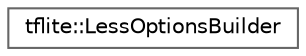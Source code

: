 digraph "Graphical Class Hierarchy"
{
 // LATEX_PDF_SIZE
  bgcolor="transparent";
  edge [fontname=Helvetica,fontsize=10,labelfontname=Helvetica,labelfontsize=10];
  node [fontname=Helvetica,fontsize=10,shape=box,height=0.2,width=0.4];
  rankdir="LR";
  Node0 [id="Node000000",label="tflite::LessOptionsBuilder",height=0.2,width=0.4,color="grey40", fillcolor="white", style="filled",URL="$structtflite_1_1_less_options_builder.html",tooltip=" "];
}
